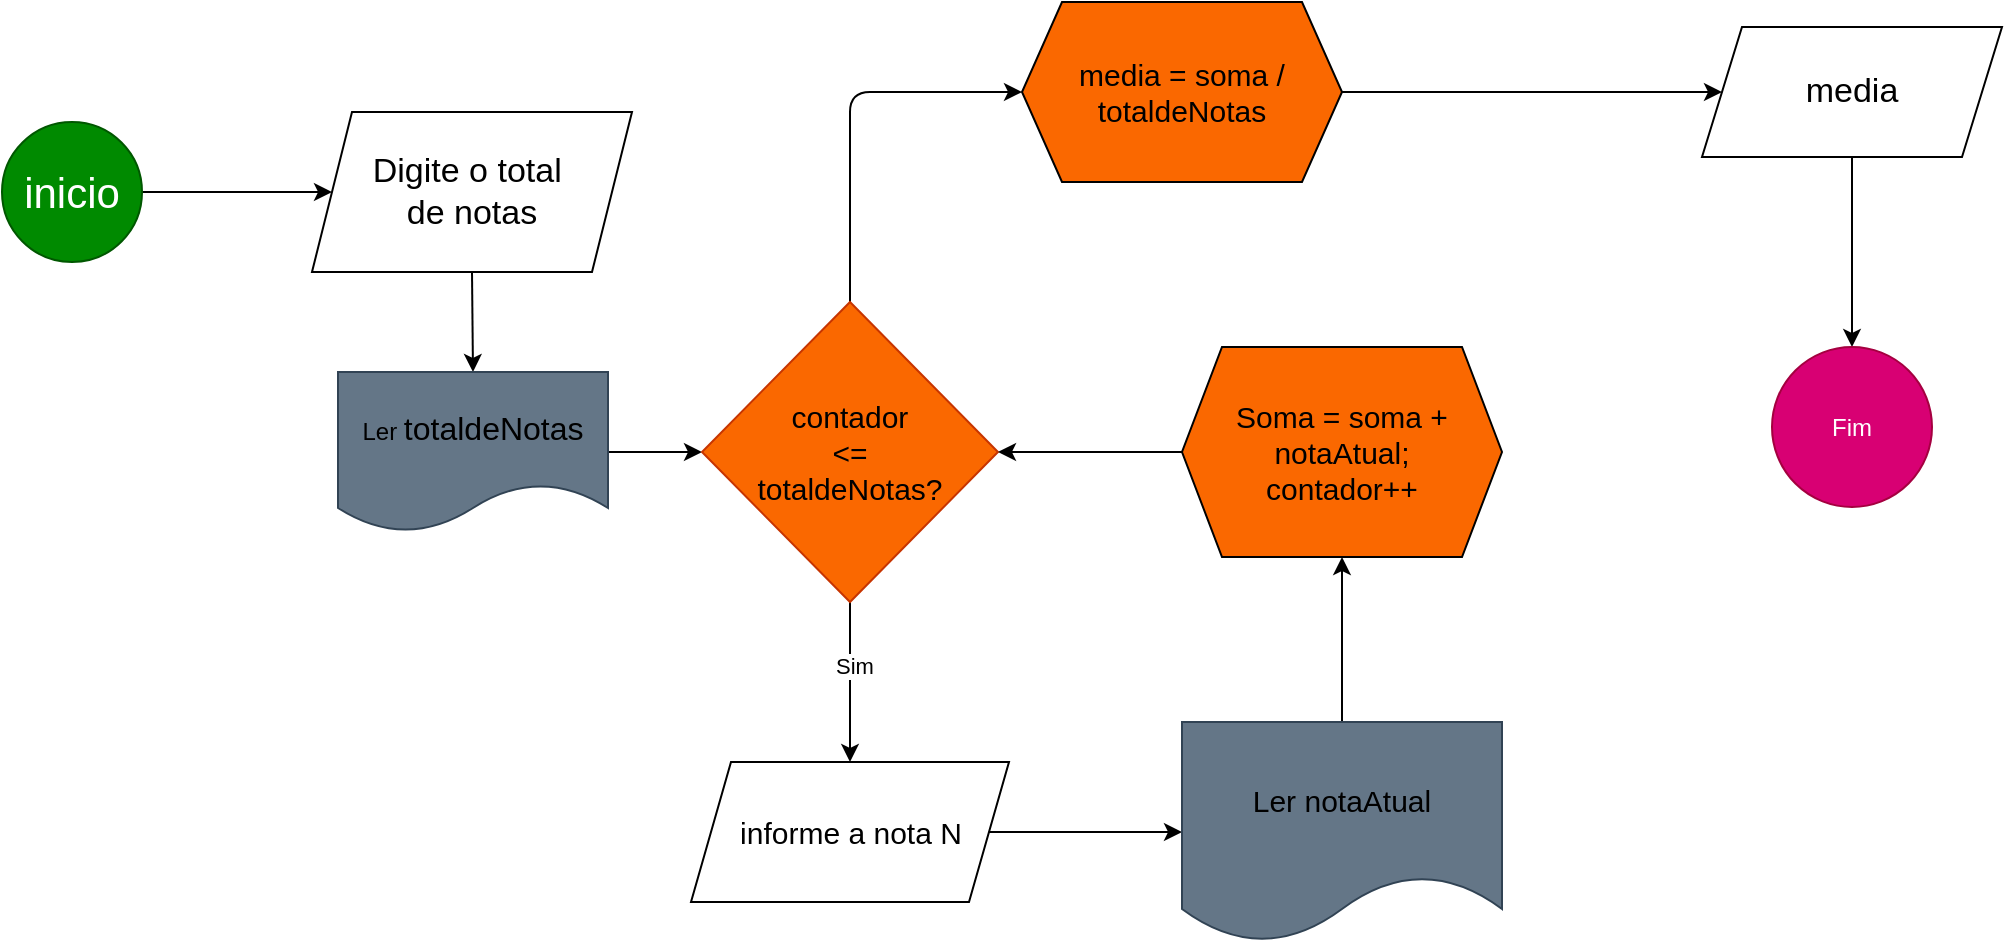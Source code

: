 <mxfile>
    <diagram id="Rw0J_V8gDVnfrdXK9jNO" name="Page-1">
        <mxGraphModel dx="960" dy="1558" grid="1" gridSize="10" guides="1" tooltips="1" connect="1" arrows="1" fold="1" page="1" pageScale="1" pageWidth="850" pageHeight="1100" math="0" shadow="0">
            <root>
                <mxCell id="0"/>
                <mxCell id="1" parent="0"/>
                <mxCell id="19" style="edgeStyle=none;html=1;exitX=1;exitY=0.5;exitDx=0;exitDy=0;entryX=0;entryY=0.5;entryDx=0;entryDy=0;" edge="1" parent="1" source="7" target="18">
                    <mxGeometry relative="1" as="geometry">
                        <mxPoint x="270" y="245" as="sourcePoint"/>
                        <mxPoint x="350" y="245" as="targetPoint"/>
                    </mxGeometry>
                </mxCell>
                <mxCell id="7" value="&lt;font style=&quot;font-size: 21px;&quot;&gt;inicio&lt;/font&gt;" style="ellipse;whiteSpace=wrap;html=1;fillColor=#008a00;fontColor=#ffffff;strokeColor=#005700;" vertex="1" parent="1">
                    <mxGeometry x="200" y="210" width="70" height="70" as="geometry"/>
                </mxCell>
                <mxCell id="21" style="edgeStyle=none;html=1;exitX=0.5;exitY=1;exitDx=0;exitDy=0;entryX=0.5;entryY=0;entryDx=0;entryDy=0;" edge="1" parent="1" source="18" target="20">
                    <mxGeometry relative="1" as="geometry"/>
                </mxCell>
                <mxCell id="18" value="&lt;font style=&quot;font-size: 17px;&quot;&gt;Digite o total&amp;nbsp;&lt;/font&gt;&lt;div&gt;&lt;font style=&quot;font-size: 17px;&quot;&gt;de notas&lt;/font&gt;&lt;/div&gt;" style="shape=parallelogram;perimeter=parallelogramPerimeter;whiteSpace=wrap;html=1;fixedSize=1;align=center;fillColor=light-dark(#FFFFFF,#0000FF);" vertex="1" parent="1">
                    <mxGeometry x="355" y="205" width="160" height="80" as="geometry"/>
                </mxCell>
                <mxCell id="25" style="edgeStyle=none;html=1;exitX=1;exitY=0.5;exitDx=0;exitDy=0;entryX=0;entryY=0.5;entryDx=0;entryDy=0;" edge="1" parent="1" source="20" target="22">
                    <mxGeometry relative="1" as="geometry"/>
                </mxCell>
                <mxCell id="20" value="Ler &lt;font style=&quot;font-size: 16px;&quot;&gt;totaldeNotas&lt;/font&gt;" style="shape=document;whiteSpace=wrap;html=1;boundedLbl=1;fillColor=#647687;strokeColor=#314354;" vertex="1" parent="1">
                    <mxGeometry x="368" y="335" width="135" height="80" as="geometry"/>
                </mxCell>
                <mxCell id="28" style="edgeStyle=none;html=1;exitX=0.5;exitY=1;exitDx=0;exitDy=0;entryX=0.5;entryY=0;entryDx=0;entryDy=0;" edge="1" parent="1" source="22" target="27">
                    <mxGeometry relative="1" as="geometry"/>
                </mxCell>
                <mxCell id="34" value="Sim" style="edgeLabel;html=1;align=center;verticalAlign=middle;resizable=0;points=[];" vertex="1" connectable="0" parent="28">
                    <mxGeometry x="-0.2" y="2" relative="1" as="geometry">
                        <mxPoint as="offset"/>
                    </mxGeometry>
                </mxCell>
                <mxCell id="36" style="edgeStyle=none;html=1;exitX=0.5;exitY=0;exitDx=0;exitDy=0;entryX=0;entryY=0.5;entryDx=0;entryDy=0;" edge="1" parent="1" source="22" target="35">
                    <mxGeometry relative="1" as="geometry">
                        <Array as="points">
                            <mxPoint x="624" y="195"/>
                        </Array>
                    </mxGeometry>
                </mxCell>
                <mxCell id="22" value="&lt;font style=&quot;font-size: 15px;&quot;&gt;contador&lt;/font&gt;&lt;div&gt;&lt;font style=&quot;font-size: 15px;&quot;&gt;&amp;lt;=&lt;/font&gt;&lt;/div&gt;&lt;div&gt;&lt;font style=&quot;font-size: 15px;&quot;&gt;totaldeNotas?&lt;/font&gt;&lt;/div&gt;" style="rhombus;whiteSpace=wrap;html=1;fillColor=#fa6800;fontColor=#000000;strokeColor=#C73500;" vertex="1" parent="1">
                    <mxGeometry x="550" y="300" width="148" height="150" as="geometry"/>
                </mxCell>
                <mxCell id="32" style="edgeStyle=none;html=1;exitX=1;exitY=0.5;exitDx=0;exitDy=0;entryX=0;entryY=0.5;entryDx=0;entryDy=0;" edge="1" parent="1" source="27" target="29">
                    <mxGeometry relative="1" as="geometry"/>
                </mxCell>
                <mxCell id="27" value="&lt;font style=&quot;font-size: 15px;&quot;&gt;informe a nota N&lt;/font&gt;" style="shape=parallelogram;perimeter=parallelogramPerimeter;whiteSpace=wrap;html=1;fixedSize=1;fillColor=light-dark(#FFFFFF,#0000FF);" vertex="1" parent="1">
                    <mxGeometry x="544.5" y="530" width="159" height="70" as="geometry"/>
                </mxCell>
                <mxCell id="33" style="edgeStyle=none;html=1;exitX=0.5;exitY=0;exitDx=0;exitDy=0;entryX=0.5;entryY=1;entryDx=0;entryDy=0;" edge="1" parent="1" source="29" target="30">
                    <mxGeometry relative="1" as="geometry"/>
                </mxCell>
                <mxCell id="29" value="&lt;font style=&quot;font-size: 15px;&quot;&gt;Ler notaAtual&lt;/font&gt;" style="shape=document;whiteSpace=wrap;html=1;boundedLbl=1;fillColor=#647687;strokeColor=#314354;" vertex="1" parent="1">
                    <mxGeometry x="790" y="510" width="160" height="110" as="geometry"/>
                </mxCell>
                <mxCell id="31" style="edgeStyle=none;html=1;exitX=0;exitY=0.5;exitDx=0;exitDy=0;entryX=1;entryY=0.5;entryDx=0;entryDy=0;" edge="1" parent="1" source="30" target="22">
                    <mxGeometry relative="1" as="geometry"/>
                </mxCell>
                <mxCell id="30" value="&lt;font style=&quot;font-size: 15px;&quot;&gt;Soma = soma +&lt;/font&gt;&lt;div&gt;&lt;font style=&quot;font-size: 15px;&quot;&gt;notaAtual;&lt;/font&gt;&lt;/div&gt;&lt;div&gt;&lt;font style=&quot;font-size: 15px;&quot;&gt;contador++&lt;/font&gt;&lt;/div&gt;" style="shape=hexagon;perimeter=hexagonPerimeter2;whiteSpace=wrap;html=1;fixedSize=1;fillColor=light-dark(#FA6800,#7F00FF);" vertex="1" parent="1">
                    <mxGeometry x="790" y="322.5" width="160" height="105" as="geometry"/>
                </mxCell>
                <mxCell id="38" style="edgeStyle=none;html=1;exitX=1;exitY=0.5;exitDx=0;exitDy=0;entryX=0;entryY=0.5;entryDx=0;entryDy=0;" edge="1" parent="1" source="35" target="37">
                    <mxGeometry relative="1" as="geometry"/>
                </mxCell>
                <mxCell id="35" value="&lt;font style=&quot;font-size: 15px;&quot;&gt;media = soma /&lt;/font&gt;&lt;div&gt;&lt;font style=&quot;font-size: 15px;&quot;&gt;totaldeNotas&lt;/font&gt;&lt;/div&gt;" style="shape=hexagon;perimeter=hexagonPerimeter2;whiteSpace=wrap;html=1;fixedSize=1;fillColor=light-dark(#FA6800,#7F00FF);" vertex="1" parent="1">
                    <mxGeometry x="710" y="150" width="160" height="90" as="geometry"/>
                </mxCell>
                <mxCell id="40" style="edgeStyle=none;html=1;exitX=0.5;exitY=1;exitDx=0;exitDy=0;entryX=0.5;entryY=0;entryDx=0;entryDy=0;" edge="1" parent="1" source="37" target="39">
                    <mxGeometry relative="1" as="geometry"/>
                </mxCell>
                <mxCell id="37" value="&lt;font style=&quot;font-size: 17px;&quot;&gt;media&lt;/font&gt;" style="shape=parallelogram;perimeter=parallelogramPerimeter;whiteSpace=wrap;html=1;fixedSize=1;fillColor=light-dark(#FFFFFF,#0000FF);" vertex="1" parent="1">
                    <mxGeometry x="1050" y="162.5" width="150" height="65" as="geometry"/>
                </mxCell>
                <mxCell id="39" value="Fim" style="ellipse;whiteSpace=wrap;html=1;fillColor=light-dark(#D80073,#990000);strokeColor=#A50040;fontColor=#ffffff;" vertex="1" parent="1">
                    <mxGeometry x="1085" y="322.5" width="80" height="80" as="geometry"/>
                </mxCell>
            </root>
        </mxGraphModel>
    </diagram>
</mxfile>